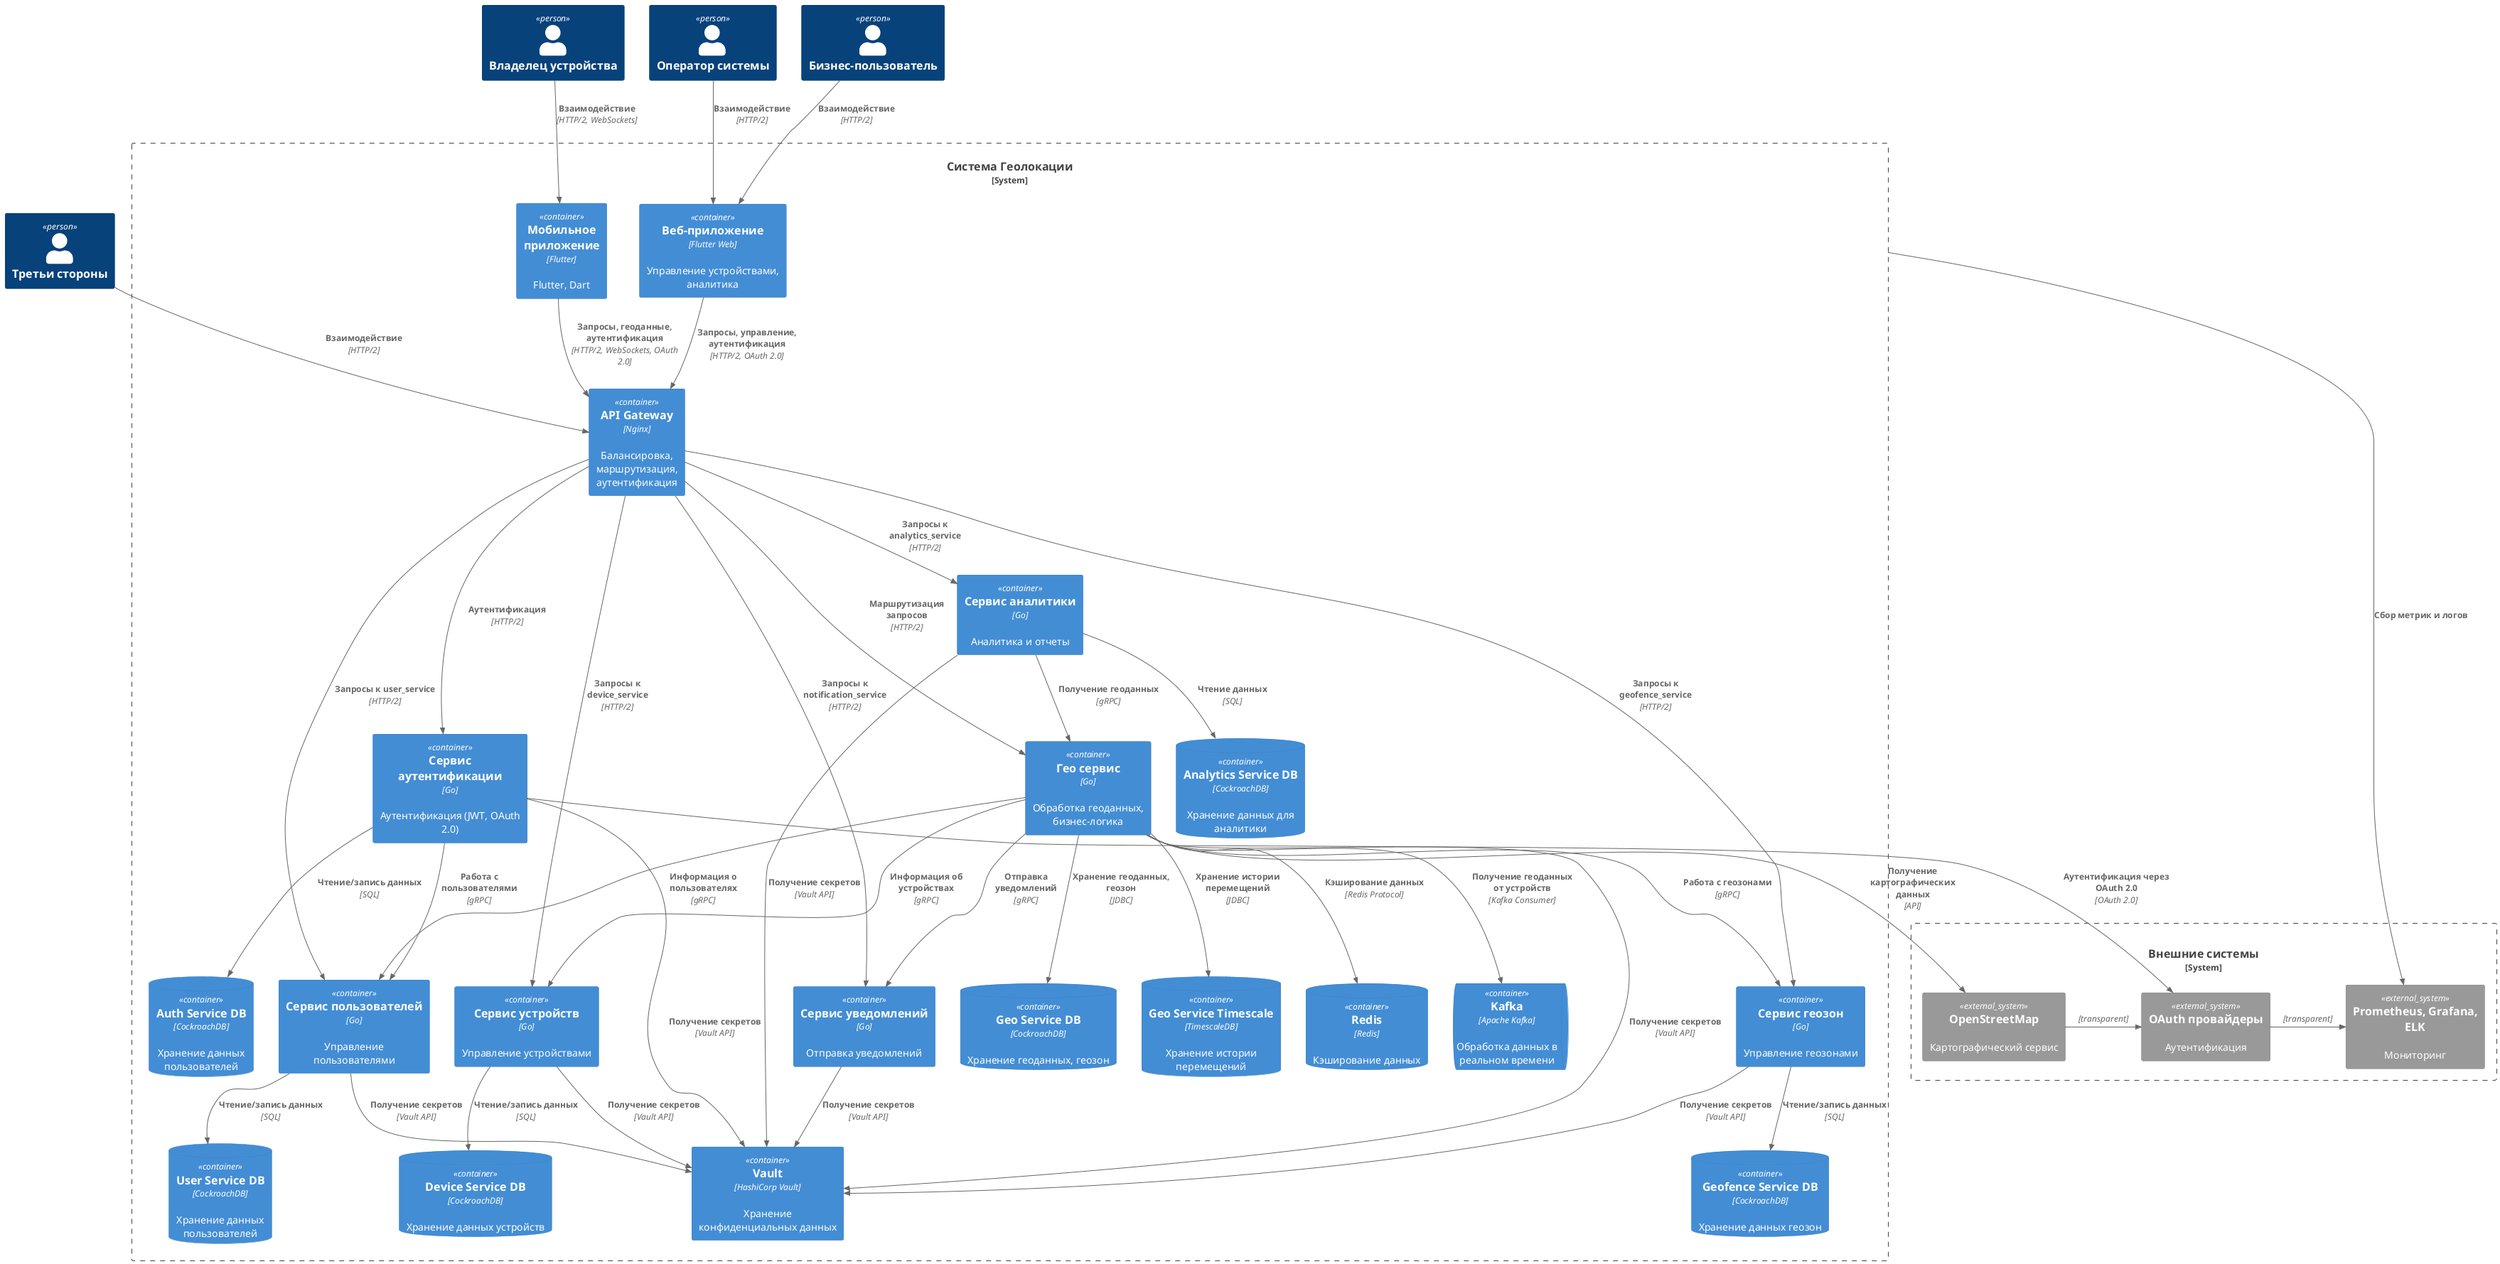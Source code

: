 @startuml Components
!include <C4/C4_Component>

Person(device_owner, "Владелец устройства")
Person(operator, "Оператор системы")
Person(business_user, "Бизнес-пользователь")
Person(third_party, "Третьи стороны")

System_Boundary(c1, "Система Геолокации") {
Container(api_gateway, "API Gateway", "Nginx", "Балансировка, маршрутизация, аутентификация")
Container(geo_service, "Гео сервис", "Go", "Обработка геоданных, бизнес-логика")
Container(auth_service, "Сервис аутентификации", "Go", "Аутентификация (JWT, OAuth 2.0)")
Container(user_service, "Сервис пользователей", "Go", "Управление пользователями")
Container(device_service, "Сервис устройств", "Go", "Управление устройствами")
Container(geofence_service, "Сервис геозон", "Go", "Управление геозонами")
Container(notification_service, "Сервис уведомлений", "Go", "Отправка уведомлений")
Container(analytics_service, "Сервис аналитики", "Go", "Аналитика и отчеты")

Container(mobile_app, "Мобильное приложение", "Flutter", "Flutter, Dart")
Container(web_app, "Веб-приложение", "Flutter Web", "Управление устройствами, аналитика")

ContainerDb(geo_service_db, "Geo Service DB", "CockroachDB", "Хранение геоданных, геозон")
ContainerDb(geo_service_timescale, "Geo Service Timescale", "TimescaleDB", "Хранение истории перемещений")
ContainerDb(auth_service_db, "Auth Service DB", "CockroachDB", "Хранение данных пользователей")
ContainerDb(user_service_db, "User Service DB", "CockroachDB", "Хранение данных пользователей")
ContainerDb(device_service_db, "Device Service DB", "CockroachDB", "Хранение данных устройств")
ContainerDb(geofence_service_db, "Geofence Service DB", "CockroachDB", "Хранение данных геозон")
ContainerDb(analytics_service_db, "Analytics Service DB", "CockroachDB", "Хранение данных для аналитики")

ContainerDb(redis, "Redis", "Redis", "Кэширование данных")
ContainerQueue(kafka, "Kafka", "Apache Kafka", "Обработка данных в реальном времени")
Container(vault, "Vault", "HashiCorp Vault", "Хранение конфиденциальных данных")

Rel(device_owner, mobile_app, "Взаимодействие", "HTTP/2, WebSockets")
Rel(operator, web_app, "Взаимодействие", "HTTP/2")
Rel(business_user, web_app, "Взаимодействие", "HTTP/2")
Rel(third_party, api_gateway, "Взаимодействие", "HTTP/2")

Rel(mobile_app, api_gateway, "Запросы, геоданные, аутентификация", "HTTP/2, WebSockets, OAuth 2.0")
Rel(web_app, api_gateway, "Запросы, управление, аутентификация", "HTTP/2, OAuth 2.0")
Rel(api_gateway, geo_service, "Маршрутизация запросов", "HTTP/2")
Rel(api_gateway, auth_service, "Аутентификация", "HTTP/2")
Rel(api_gateway, user_service, "Запросы к user_service", "HTTP/2")
Rel(api_gateway, device_service, "Запросы к device_service", "HTTP/2")
Rel(api_gateway, geofence_service, "Запросы к geofence_service", "HTTP/2")
Rel(api_gateway, notification_service, "Запросы к notification_service", "HTTP/2")
Rel(api_gateway, analytics_service, "Запросы к analytics_service", "HTTP/2")

Rel(geo_service, geofence_service, "Работа с геозонами", "gRPC")
Rel(geo_service, notification_service, "Отправка уведомлений", "gRPC")
Rel(geo_service, device_service, "Информация об устройствах", "gRPC")
Rel(geo_service, user_service, "Информация о пользователях", "gRPC")
Rel(auth_service, user_service, "Работа с пользователями", "gRPC")
Rel(analytics_service, geo_service, "Получение геоданных", "gRPC")

Rel(geo_service, geo_service_db, "Хранение геоданных, геозон", "JDBC")
Rel(geo_service, geo_service_timescale, "Хранение истории перемещений", "JDBC")
Rel(geo_service, redis, "Кэширование данных", "Redis Protocol")
Rel(geo_service, kafka, "Получение геоданных от устройств", "Kafka Consumer")
Rel(geo_service, vault, "Получение секретов", "Vault API")

Rel(auth_service, auth_service_db, "Чтение/запись данных", "SQL")
Rel(auth_service, vault, "Получение секретов", "Vault API")

Rel(user_service, user_service_db, "Чтение/запись данных", "SQL")
Rel(user_service, vault, "Получение секретов", "Vault API")

Rel(device_service, device_service_db, "Чтение/запись данных", "SQL")
Rel(device_service, vault, "Получение секретов", "Vault API")

Rel(geofence_service, geofence_service_db, "Чтение/запись данных", "SQL")
Rel(geofence_service, vault, "Получение секретов", "Vault API")

Rel(notification_service, vault, "Получение секретов", "Vault API")

Rel(analytics_service, analytics_service_db, "Чтение данных", "SQL")
Rel(analytics_service, vault, "Получение секретов", "Vault API")
}

System_Boundary(external_systems, "Внешние системы", " ") {
  System_Ext(openstreetmap, "OpenStreetMap", "Картографический сервис")
  System_Ext(oauth_providers, "OAuth провайдеры", "Аутентификация")
  System_Ext(monitoring_tools, "Prometheus, Grafana, ELK", "Мониторинг")
}

Rel(geo_service, openstreetmap, "Получение картографических данных", "API")
Rel(auth_service, oauth_providers, "Аутентификация через OAuth 2.0", "OAuth 2.0")
Rel(c1, monitoring_tools,"Сбор метрик и логов", "")

Rel_R(openstreetmap, oauth_providers, "", "transparent")
Rel_R(oauth_providers, monitoring_tools, "", "transparent")

@enduml